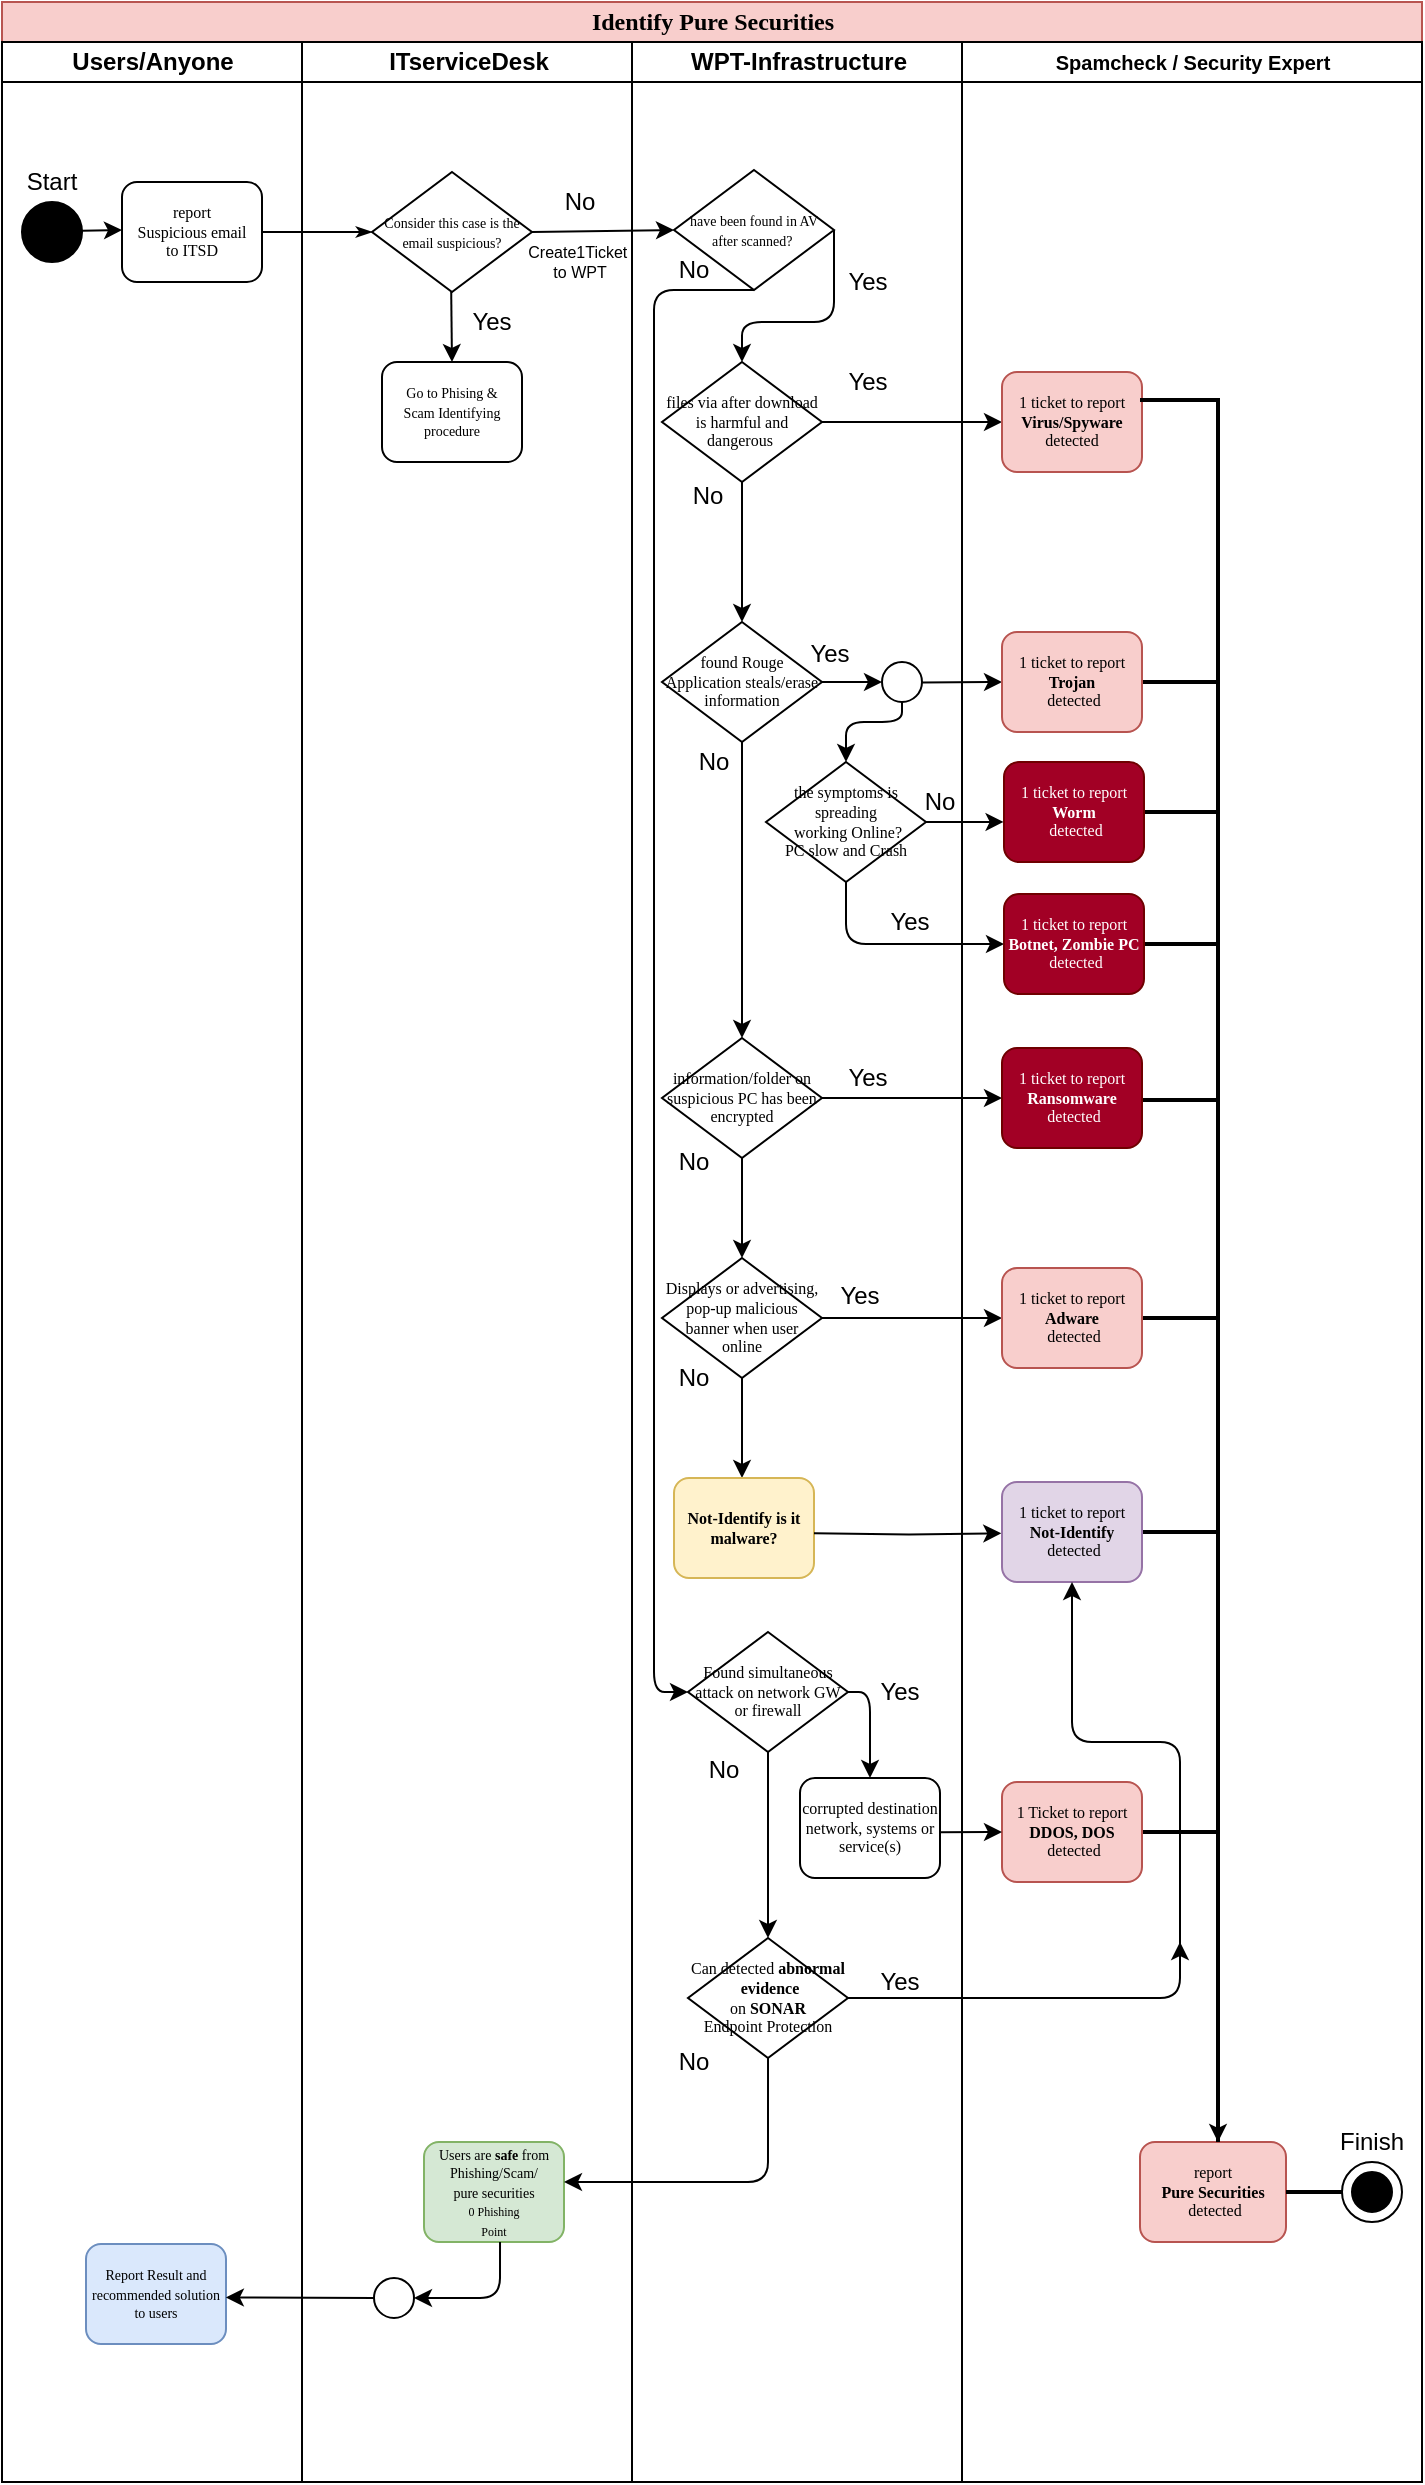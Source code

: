 <mxfile version="14.4.8" type="github">
  <diagram name="Page-1" id="74e2e168-ea6b-b213-b513-2b3c1d86103e">
    <mxGraphModel dx="663" dy="357" grid="1" gridSize="10" guides="1" tooltips="1" connect="1" arrows="1" fold="1" page="1" pageScale="1" pageWidth="1100" pageHeight="850" background="#ffffff" math="0" shadow="0">
      <root>
        <mxCell id="0" />
        <mxCell id="1" parent="0" />
        <mxCell id="77e6c97f196da883-1" value="&lt;font style=&quot;font-size: 12px&quot;&gt;Identify Pure Securities&lt;/font&gt;" style="swimlane;html=1;childLayout=stackLayout;startSize=20;rounded=0;shadow=0;labelBackgroundColor=none;strokeWidth=1;fontFamily=Verdana;fontSize=8;align=center;fillColor=#f8cecc;strokeColor=#b85450;" parent="1" vertex="1">
          <mxGeometry x="199" y="50" width="710" height="1240" as="geometry" />
        </mxCell>
        <mxCell id="77e6c97f196da883-26" style="edgeStyle=orthogonalEdgeStyle;rounded=1;html=1;labelBackgroundColor=none;startArrow=none;startFill=0;startSize=5;endArrow=classicThin;endFill=1;endSize=5;jettySize=auto;orthogonalLoop=1;strokeWidth=1;fontFamily=Verdana;fontSize=8;entryX=0;entryY=0.5;entryDx=0;entryDy=0;" parent="77e6c97f196da883-1" source="77e6c97f196da883-8" target="W1kp0_0xsvQy_MMGJbwP-48" edge="1">
          <mxGeometry relative="1" as="geometry">
            <mxPoint x="190" y="115.083" as="targetPoint" />
          </mxGeometry>
        </mxCell>
        <mxCell id="77e6c97f196da883-2" value="Users/Anyone" style="swimlane;html=1;startSize=20;" parent="77e6c97f196da883-1" vertex="1">
          <mxGeometry y="20" width="150" height="1220" as="geometry">
            <mxRectangle y="20" width="30" height="1040" as="alternateBounds" />
          </mxGeometry>
        </mxCell>
        <mxCell id="77e6c97f196da883-8" value="report&lt;br&gt;Suspicious email&lt;br&gt;to ITSD" style="rounded=1;whiteSpace=wrap;html=1;shadow=0;labelBackgroundColor=none;strokeWidth=1;fontFamily=Verdana;fontSize=8;align=center;" parent="77e6c97f196da883-2" vertex="1">
          <mxGeometry x="60" y="70" width="70" height="50" as="geometry" />
        </mxCell>
        <mxCell id="MuDciHC5nGFlPHXUYhwh-1" value="" style="ellipse;whiteSpace=wrap;html=1;aspect=fixed;fillColor=#000000;" parent="77e6c97f196da883-2" vertex="1">
          <mxGeometry x="10" y="80" width="30" height="30" as="geometry" />
        </mxCell>
        <mxCell id="MuDciHC5nGFlPHXUYhwh-2" value="" style="endArrow=classic;html=1;" parent="77e6c97f196da883-2" edge="1">
          <mxGeometry width="50" height="50" relative="1" as="geometry">
            <mxPoint x="40" y="94.41" as="sourcePoint" />
            <mxPoint x="60" y="94" as="targetPoint" />
          </mxGeometry>
        </mxCell>
        <mxCell id="MuDciHC5nGFlPHXUYhwh-3" value="Start" style="text;html=1;strokeColor=none;fillColor=none;align=center;verticalAlign=middle;whiteSpace=wrap;rounded=0;" parent="77e6c97f196da883-2" vertex="1">
          <mxGeometry x="5" y="60" width="40" height="20" as="geometry" />
        </mxCell>
        <mxCell id="W1kp0_0xsvQy_MMGJbwP-178" value="&lt;span style=&quot;font-size: 7px&quot;&gt;Report Result and recommended solution to users&lt;/span&gt;" style="rounded=1;whiteSpace=wrap;html=1;shadow=0;labelBackgroundColor=none;strokeWidth=1;fontFamily=Verdana;fontSize=8;align=center;fillColor=#dae8fc;strokeColor=#6c8ebf;" parent="77e6c97f196da883-2" vertex="1">
          <mxGeometry x="42" y="1101" width="70" height="50" as="geometry" />
        </mxCell>
        <mxCell id="77e6c97f196da883-3" value="ITserviceDesk" style="swimlane;html=1;startSize=20;" parent="77e6c97f196da883-1" vertex="1">
          <mxGeometry x="150" y="20" width="165" height="1220" as="geometry">
            <mxRectangle x="150" y="20" width="150" height="1040" as="alternateBounds" />
          </mxGeometry>
        </mxCell>
        <mxCell id="W1kp0_0xsvQy_MMGJbwP-20" value="&lt;span style=&quot;font-size: 7px&quot;&gt;Users are&lt;b&gt; safe &lt;/b&gt;from Phishing/Scam/&lt;br&gt;pure securities&lt;br&gt;&lt;/span&gt;&lt;font style=&quot;font-size: 6px&quot;&gt;0 Phishing&lt;br&gt;Point&lt;/font&gt;&lt;span style=&quot;font-size: 7px&quot;&gt;&lt;br&gt;&lt;/span&gt;" style="rounded=1;whiteSpace=wrap;html=1;shadow=0;labelBackgroundColor=none;strokeWidth=1;fontFamily=Verdana;fontSize=8;align=center;fillColor=#d5e8d4;strokeColor=#82b366;" parent="77e6c97f196da883-3" vertex="1">
          <mxGeometry x="61" y="1050" width="70" height="50" as="geometry" />
        </mxCell>
        <mxCell id="W1kp0_0xsvQy_MMGJbwP-48" value="&lt;span style=&quot;font-size: 7px&quot;&gt;Consider this case is the email suspicious?&lt;/span&gt;" style="rhombus;whiteSpace=wrap;html=1;rounded=0;shadow=0;labelBackgroundColor=none;strokeWidth=1;fontFamily=Verdana;fontSize=8;align=center;" parent="77e6c97f196da883-3" vertex="1">
          <mxGeometry x="35" y="65" width="80" height="60" as="geometry" />
        </mxCell>
        <mxCell id="W1kp0_0xsvQy_MMGJbwP-51" value="" style="endArrow=classic;html=1;" parent="77e6c97f196da883-3" edge="1">
          <mxGeometry width="50" height="50" relative="1" as="geometry">
            <mxPoint x="74.6" y="125" as="sourcePoint" />
            <mxPoint x="75" y="160" as="targetPoint" />
          </mxGeometry>
        </mxCell>
        <mxCell id="W1kp0_0xsvQy_MMGJbwP-52" value="Yes" style="text;html=1;strokeColor=none;fillColor=none;align=center;verticalAlign=middle;whiteSpace=wrap;rounded=0;" parent="77e6c97f196da883-3" vertex="1">
          <mxGeometry x="75" y="130" width="40" height="20" as="geometry" />
        </mxCell>
        <mxCell id="W1kp0_0xsvQy_MMGJbwP-53" value="No" style="text;html=1;strokeColor=none;fillColor=none;align=center;verticalAlign=middle;whiteSpace=wrap;rounded=0;" parent="77e6c97f196da883-3" vertex="1">
          <mxGeometry x="119" y="70" width="40" height="20" as="geometry" />
        </mxCell>
        <mxCell id="W1kp0_0xsvQy_MMGJbwP-171" value="" style="ellipse;whiteSpace=wrap;html=1;aspect=fixed;fillColor=#FFFFFF;" parent="77e6c97f196da883-3" vertex="1">
          <mxGeometry x="36" y="1118" width="20" height="20" as="geometry" />
        </mxCell>
        <mxCell id="W1kp0_0xsvQy_MMGJbwP-177" value="" style="edgeStyle=segmentEdgeStyle;endArrow=classic;html=1;exitX=0.543;exitY=1;exitDx=0;exitDy=0;exitPerimeter=0;entryX=1;entryY=0.5;entryDx=0;entryDy=0;" parent="77e6c97f196da883-3" source="W1kp0_0xsvQy_MMGJbwP-20" target="W1kp0_0xsvQy_MMGJbwP-171" edge="1">
          <mxGeometry width="50" height="50" relative="1" as="geometry">
            <mxPoint x="49" y="1150" as="sourcePoint" />
            <mxPoint x="19" y="1170" as="targetPoint" />
            <Array as="points">
              <mxPoint x="99" y="1128" />
            </Array>
          </mxGeometry>
        </mxCell>
        <mxCell id="pDlfEpLdtbgoOQwJVBER-2" value="&lt;span style=&quot;font-size: 7px&quot;&gt;Go to Phising &amp;amp; Scam&amp;nbsp;Identifying procedure&lt;/span&gt;" style="rounded=1;whiteSpace=wrap;html=1;shadow=0;labelBackgroundColor=none;strokeWidth=1;fontFamily=Verdana;fontSize=8;align=center;" parent="77e6c97f196da883-3" vertex="1">
          <mxGeometry x="40" y="160" width="70" height="50" as="geometry" />
        </mxCell>
        <mxCell id="BW9fTA-vXWZZmkKJVWEW-2" value="Create1Ticket&amp;nbsp;&lt;br style=&quot;font-size: 8px;&quot;&gt;to WPT" style="text;html=1;strokeColor=none;fillColor=none;align=center;verticalAlign=middle;whiteSpace=wrap;rounded=0;fontSize=8;" parent="77e6c97f196da883-3" vertex="1">
          <mxGeometry x="119" y="100" width="40" height="20" as="geometry" />
        </mxCell>
        <mxCell id="W1kp0_0xsvQy_MMGJbwP-57" value="" style="endArrow=classic;html=1;exitX=1;exitY=0.5;exitDx=0;exitDy=0;entryX=0;entryY=0.5;entryDx=0;entryDy=0;" parent="77e6c97f196da883-1" source="W1kp0_0xsvQy_MMGJbwP-48" target="W1kp0_0xsvQy_MMGJbwP-58" edge="1">
          <mxGeometry width="50" height="50" relative="1" as="geometry">
            <mxPoint x="251" y="150" as="sourcePoint" />
            <mxPoint x="321" y="114" as="targetPoint" />
          </mxGeometry>
        </mxCell>
        <mxCell id="W1kp0_0xsvQy_MMGJbwP-92" value="" style="edgeStyle=orthogonalEdgeStyle;rounded=0;orthogonalLoop=1;jettySize=auto;html=1;entryX=0;entryY=0.5;entryDx=0;entryDy=0;" parent="77e6c97f196da883-1" source="W1kp0_0xsvQy_MMGJbwP-89" target="W1kp0_0xsvQy_MMGJbwP-117" edge="1">
          <mxGeometry relative="1" as="geometry">
            <mxPoint x="481" y="658" as="targetPoint" />
          </mxGeometry>
        </mxCell>
        <mxCell id="IIC65LZzhOmQtka3oOP7-2" value="WPT-Infrastructure" style="swimlane;html=1;startSize=20;" parent="77e6c97f196da883-1" vertex="1">
          <mxGeometry x="315" y="20" width="165" height="1220" as="geometry">
            <mxRectangle x="300" y="20" width="150" height="1040" as="alternateBounds" />
          </mxGeometry>
        </mxCell>
        <mxCell id="W1kp0_0xsvQy_MMGJbwP-58" value="&lt;span style=&quot;font-size: 7px&quot;&gt;have been found in AV after scanned?&amp;nbsp;&lt;/span&gt;" style="rhombus;whiteSpace=wrap;html=1;rounded=0;shadow=0;labelBackgroundColor=none;strokeWidth=1;fontFamily=Verdana;fontSize=8;align=center;" parent="IIC65LZzhOmQtka3oOP7-2" vertex="1">
          <mxGeometry x="21" y="64" width="80" height="60" as="geometry" />
        </mxCell>
        <mxCell id="W1kp0_0xsvQy_MMGJbwP-60" value="Yes" style="text;html=1;strokeColor=none;fillColor=none;align=center;verticalAlign=middle;whiteSpace=wrap;rounded=0;" parent="IIC65LZzhOmQtka3oOP7-2" vertex="1">
          <mxGeometry x="98" y="110" width="40" height="20" as="geometry" />
        </mxCell>
        <mxCell id="W1kp0_0xsvQy_MMGJbwP-61" value="files via after download is harmful and dangerous&amp;nbsp;" style="rhombus;whiteSpace=wrap;html=1;rounded=0;shadow=0;labelBackgroundColor=none;strokeWidth=1;fontFamily=Verdana;fontSize=8;align=center;" parent="IIC65LZzhOmQtka3oOP7-2" vertex="1">
          <mxGeometry x="15" y="160" width="80" height="60" as="geometry" />
        </mxCell>
        <mxCell id="W1kp0_0xsvQy_MMGJbwP-73" value="found Rouge Application steals/erase information" style="rhombus;whiteSpace=wrap;html=1;rounded=0;shadow=0;labelBackgroundColor=none;strokeWidth=1;fontFamily=Verdana;fontSize=8;align=center;" parent="IIC65LZzhOmQtka3oOP7-2" vertex="1">
          <mxGeometry x="15" y="290" width="80" height="60" as="geometry" />
        </mxCell>
        <mxCell id="W1kp0_0xsvQy_MMGJbwP-74" value="" style="edgeStyle=orthogonalEdgeStyle;rounded=0;orthogonalLoop=1;jettySize=auto;html=1;" parent="IIC65LZzhOmQtka3oOP7-2" source="W1kp0_0xsvQy_MMGJbwP-61" target="W1kp0_0xsvQy_MMGJbwP-73" edge="1">
          <mxGeometry relative="1" as="geometry" />
        </mxCell>
        <mxCell id="W1kp0_0xsvQy_MMGJbwP-79" value="information/folder on suspicious PC has been encrypted" style="rhombus;whiteSpace=wrap;html=1;rounded=0;shadow=0;labelBackgroundColor=none;strokeWidth=1;fontFamily=Verdana;fontSize=8;align=center;" parent="IIC65LZzhOmQtka3oOP7-2" vertex="1">
          <mxGeometry x="15" y="498" width="80" height="60" as="geometry" />
        </mxCell>
        <mxCell id="W1kp0_0xsvQy_MMGJbwP-83" value="Yes" style="text;html=1;strokeColor=none;fillColor=none;align=center;verticalAlign=middle;whiteSpace=wrap;rounded=0;" parent="IIC65LZzhOmQtka3oOP7-2" vertex="1">
          <mxGeometry x="98" y="160" width="40" height="20" as="geometry" />
        </mxCell>
        <mxCell id="W1kp0_0xsvQy_MMGJbwP-84" value="Yes" style="text;html=1;strokeColor=none;fillColor=none;align=center;verticalAlign=middle;whiteSpace=wrap;rounded=0;" parent="IIC65LZzhOmQtka3oOP7-2" vertex="1">
          <mxGeometry x="79" y="296" width="40" height="20" as="geometry" />
        </mxCell>
        <mxCell id="W1kp0_0xsvQy_MMGJbwP-85" value="No" style="text;html=1;strokeColor=none;fillColor=none;align=center;verticalAlign=middle;whiteSpace=wrap;rounded=0;" parent="IIC65LZzhOmQtka3oOP7-2" vertex="1">
          <mxGeometry x="18" y="217" width="40" height="20" as="geometry" />
        </mxCell>
        <mxCell id="W1kp0_0xsvQy_MMGJbwP-87" value="No" style="text;html=1;strokeColor=none;fillColor=none;align=center;verticalAlign=middle;whiteSpace=wrap;rounded=0;" parent="IIC65LZzhOmQtka3oOP7-2" vertex="1">
          <mxGeometry x="11" y="550" width="40" height="20" as="geometry" />
        </mxCell>
        <mxCell id="W1kp0_0xsvQy_MMGJbwP-88" value="Yes" style="text;html=1;strokeColor=none;fillColor=none;align=center;verticalAlign=middle;whiteSpace=wrap;rounded=0;" parent="IIC65LZzhOmQtka3oOP7-2" vertex="1">
          <mxGeometry x="98" y="508" width="40" height="20" as="geometry" />
        </mxCell>
        <mxCell id="W1kp0_0xsvQy_MMGJbwP-89" value="Displays or advertising, pop-up malicious banner when user online" style="rhombus;whiteSpace=wrap;html=1;rounded=0;shadow=0;labelBackgroundColor=none;strokeWidth=1;fontFamily=Verdana;fontSize=8;align=center;" parent="IIC65LZzhOmQtka3oOP7-2" vertex="1">
          <mxGeometry x="15" y="608" width="80" height="60" as="geometry" />
        </mxCell>
        <mxCell id="W1kp0_0xsvQy_MMGJbwP-90" value="" style="edgeStyle=orthogonalEdgeStyle;rounded=0;orthogonalLoop=1;jettySize=auto;html=1;" parent="IIC65LZzhOmQtka3oOP7-2" source="W1kp0_0xsvQy_MMGJbwP-79" target="W1kp0_0xsvQy_MMGJbwP-89" edge="1">
          <mxGeometry relative="1" as="geometry" />
        </mxCell>
        <mxCell id="W1kp0_0xsvQy_MMGJbwP-94" value="Yes" style="text;html=1;strokeColor=none;fillColor=none;align=center;verticalAlign=middle;whiteSpace=wrap;rounded=0;" parent="IIC65LZzhOmQtka3oOP7-2" vertex="1">
          <mxGeometry x="94" y="617" width="40" height="20" as="geometry" />
        </mxCell>
        <mxCell id="W1kp0_0xsvQy_MMGJbwP-96" value="" style="edgeStyle=orthogonalEdgeStyle;rounded=0;orthogonalLoop=1;jettySize=auto;html=1;" parent="IIC65LZzhOmQtka3oOP7-2" source="W1kp0_0xsvQy_MMGJbwP-89" edge="1">
          <mxGeometry relative="1" as="geometry">
            <mxPoint x="55.0" y="718" as="targetPoint" />
          </mxGeometry>
        </mxCell>
        <mxCell id="W1kp0_0xsvQy_MMGJbwP-100" value="No" style="text;html=1;strokeColor=none;fillColor=none;align=center;verticalAlign=middle;whiteSpace=wrap;rounded=0;" parent="IIC65LZzhOmQtka3oOP7-2" vertex="1">
          <mxGeometry x="11" y="658" width="40" height="20" as="geometry" />
        </mxCell>
        <mxCell id="W1kp0_0xsvQy_MMGJbwP-105" value="" style="edgeStyle=elbowEdgeStyle;elbow=vertical;endArrow=classic;html=1;exitX=1;exitY=0.5;exitDx=0;exitDy=0;entryX=0.5;entryY=0;entryDx=0;entryDy=0;" parent="IIC65LZzhOmQtka3oOP7-2" source="W1kp0_0xsvQy_MMGJbwP-58" target="W1kp0_0xsvQy_MMGJbwP-61" edge="1">
          <mxGeometry width="50" height="50" relative="1" as="geometry">
            <mxPoint x="98" y="95" as="sourcePoint" />
            <mxPoint x="68" y="145" as="targetPoint" />
            <Array as="points">
              <mxPoint x="81" y="140" />
            </Array>
          </mxGeometry>
        </mxCell>
        <mxCell id="W1kp0_0xsvQy_MMGJbwP-110" value="No" style="text;html=1;strokeColor=none;fillColor=none;align=center;verticalAlign=middle;whiteSpace=wrap;rounded=0;" parent="IIC65LZzhOmQtka3oOP7-2" vertex="1">
          <mxGeometry x="11" y="104" width="40" height="20" as="geometry" />
        </mxCell>
        <mxCell id="W1kp0_0xsvQy_MMGJbwP-108" value="Found simultaneous attack on network GW or firewall" style="rhombus;whiteSpace=wrap;html=1;rounded=0;shadow=0;labelBackgroundColor=none;strokeWidth=1;fontFamily=Verdana;fontSize=8;align=center;" parent="IIC65LZzhOmQtka3oOP7-2" vertex="1">
          <mxGeometry x="28" y="795" width="80" height="60" as="geometry" />
        </mxCell>
        <mxCell id="W1kp0_0xsvQy_MMGJbwP-111" value="" style="edgeStyle=elbowEdgeStyle;elbow=horizontal;endArrow=classic;html=1;entryX=0;entryY=0.5;entryDx=0;entryDy=0;exitX=0.5;exitY=1;exitDx=0;exitDy=0;" parent="IIC65LZzhOmQtka3oOP7-2" source="W1kp0_0xsvQy_MMGJbwP-58" target="W1kp0_0xsvQy_MMGJbwP-108" edge="1">
          <mxGeometry width="50" height="50" relative="1" as="geometry">
            <mxPoint x="50" y="130" as="sourcePoint" />
            <mxPoint x="86" y="80" as="targetPoint" />
            <Array as="points">
              <mxPoint x="11" y="460" />
            </Array>
          </mxGeometry>
        </mxCell>
        <mxCell id="W1kp0_0xsvQy_MMGJbwP-113" value="the symptoms is spreading&lt;br&gt;&amp;nbsp;working Online?&lt;br&gt;PC slow and Crash" style="rhombus;whiteSpace=wrap;html=1;rounded=0;shadow=0;labelBackgroundColor=none;strokeWidth=1;fontFamily=Verdana;fontSize=8;align=center;" parent="IIC65LZzhOmQtka3oOP7-2" vertex="1">
          <mxGeometry x="67" y="360" width="80" height="60" as="geometry" />
        </mxCell>
        <mxCell id="W1kp0_0xsvQy_MMGJbwP-114" value="" style="ellipse;whiteSpace=wrap;html=1;aspect=fixed;fillColor=#FFFFFF;" parent="IIC65LZzhOmQtka3oOP7-2" vertex="1">
          <mxGeometry x="125" y="310" width="20" height="20" as="geometry" />
        </mxCell>
        <mxCell id="W1kp0_0xsvQy_MMGJbwP-115" value="" style="endArrow=classic;html=1;entryX=0;entryY=0.5;entryDx=0;entryDy=0;" parent="IIC65LZzhOmQtka3oOP7-2" target="W1kp0_0xsvQy_MMGJbwP-114" edge="1">
          <mxGeometry width="50" height="50" relative="1" as="geometry">
            <mxPoint x="95" y="320" as="sourcePoint" />
            <mxPoint x="145" y="270" as="targetPoint" />
          </mxGeometry>
        </mxCell>
        <mxCell id="W1kp0_0xsvQy_MMGJbwP-120" value="" style="edgeStyle=elbowEdgeStyle;elbow=vertical;endArrow=classic;html=1;exitX=1;exitY=0.5;exitDx=0;exitDy=0;entryX=0.5;entryY=0;entryDx=0;entryDy=0;" parent="IIC65LZzhOmQtka3oOP7-2" target="W1kp0_0xsvQy_MMGJbwP-113" edge="1">
          <mxGeometry width="50" height="50" relative="1" as="geometry">
            <mxPoint x="135" y="330" as="sourcePoint" />
            <mxPoint x="89" y="396" as="targetPoint" />
            <Array as="points">
              <mxPoint x="121" y="340" />
            </Array>
          </mxGeometry>
        </mxCell>
        <mxCell id="W1kp0_0xsvQy_MMGJbwP-123" value="No" style="text;html=1;strokeColor=none;fillColor=none;align=center;verticalAlign=middle;whiteSpace=wrap;rounded=0;" parent="IIC65LZzhOmQtka3oOP7-2" vertex="1">
          <mxGeometry x="134" y="370" width="40" height="20" as="geometry" />
        </mxCell>
        <mxCell id="W1kp0_0xsvQy_MMGJbwP-126" value="Yes" style="text;html=1;strokeColor=none;fillColor=none;align=center;verticalAlign=middle;whiteSpace=wrap;rounded=0;" parent="IIC65LZzhOmQtka3oOP7-2" vertex="1">
          <mxGeometry x="119" y="430" width="40" height="20" as="geometry" />
        </mxCell>
        <mxCell id="W1kp0_0xsvQy_MMGJbwP-129" value="" style="endArrow=classic;html=1;exitX=0.5;exitY=1;exitDx=0;exitDy=0;entryX=0.5;entryY=0;entryDx=0;entryDy=0;" parent="IIC65LZzhOmQtka3oOP7-2" source="W1kp0_0xsvQy_MMGJbwP-73" target="W1kp0_0xsvQy_MMGJbwP-79" edge="1">
          <mxGeometry width="50" height="50" relative="1" as="geometry">
            <mxPoint x="56" y="360" as="sourcePoint" />
            <mxPoint x="86" y="400" as="targetPoint" />
          </mxGeometry>
        </mxCell>
        <mxCell id="W1kp0_0xsvQy_MMGJbwP-130" value="No" style="text;html=1;strokeColor=none;fillColor=none;align=center;verticalAlign=middle;whiteSpace=wrap;rounded=0;" parent="IIC65LZzhOmQtka3oOP7-2" vertex="1">
          <mxGeometry x="21" y="350" width="40" height="20" as="geometry" />
        </mxCell>
        <mxCell id="W1kp0_0xsvQy_MMGJbwP-132" value="&lt;b&gt;Not-Identify is it malware?&lt;/b&gt;" style="rounded=1;whiteSpace=wrap;html=1;shadow=0;labelBackgroundColor=none;strokeWidth=1;fontFamily=Verdana;fontSize=8;align=center;fillColor=#fff2cc;strokeColor=#d6b656;" parent="IIC65LZzhOmQtka3oOP7-2" vertex="1">
          <mxGeometry x="21" y="718" width="70" height="50" as="geometry" />
        </mxCell>
        <mxCell id="W1kp0_0xsvQy_MMGJbwP-134" value="" style="edgeStyle=orthogonalEdgeStyle;rounded=0;orthogonalLoop=1;jettySize=auto;html=1;entryX=-0.005;entryY=0.513;entryDx=0;entryDy=0;entryPerimeter=0;" parent="IIC65LZzhOmQtka3oOP7-2" target="W1kp0_0xsvQy_MMGJbwP-133" edge="1">
          <mxGeometry relative="1" as="geometry">
            <mxPoint x="91" y="745.66" as="sourcePoint" />
            <mxPoint x="192" y="745.66" as="targetPoint" />
          </mxGeometry>
        </mxCell>
        <mxCell id="W1kp0_0xsvQy_MMGJbwP-140" value="corrupted destination network, systems or service(s)" style="rounded=1;whiteSpace=wrap;html=1;shadow=0;labelBackgroundColor=none;strokeWidth=1;fontFamily=Verdana;fontSize=8;align=center;" parent="IIC65LZzhOmQtka3oOP7-2" vertex="1">
          <mxGeometry x="84" y="868" width="70" height="50" as="geometry" />
        </mxCell>
        <mxCell id="W1kp0_0xsvQy_MMGJbwP-142" value="" style="edgeStyle=segmentEdgeStyle;endArrow=classic;html=1;exitX=0.995;exitY=0.5;exitDx=0;exitDy=0;exitPerimeter=0;entryX=0.5;entryY=0;entryDx=0;entryDy=0;" parent="IIC65LZzhOmQtka3oOP7-2" source="W1kp0_0xsvQy_MMGJbwP-108" target="W1kp0_0xsvQy_MMGJbwP-140" edge="1">
          <mxGeometry width="50" height="50" relative="1" as="geometry">
            <mxPoint x="108" y="820" as="sourcePoint" />
            <mxPoint x="158" y="770" as="targetPoint" />
          </mxGeometry>
        </mxCell>
        <mxCell id="W1kp0_0xsvQy_MMGJbwP-147" value="Yes" style="text;html=1;strokeColor=none;fillColor=none;align=center;verticalAlign=middle;whiteSpace=wrap;rounded=0;" parent="IIC65LZzhOmQtka3oOP7-2" vertex="1">
          <mxGeometry x="114" y="815" width="40" height="20" as="geometry" />
        </mxCell>
        <mxCell id="W1kp0_0xsvQy_MMGJbwP-148" value="No" style="text;html=1;strokeColor=none;fillColor=none;align=center;verticalAlign=middle;whiteSpace=wrap;rounded=0;" parent="IIC65LZzhOmQtka3oOP7-2" vertex="1">
          <mxGeometry x="26" y="854" width="40" height="20" as="geometry" />
        </mxCell>
        <mxCell id="W1kp0_0xsvQy_MMGJbwP-169" value="" style="edgeStyle=segmentEdgeStyle;endArrow=classic;html=1;exitX=1;exitY=0.5;exitDx=0;exitDy=0;" parent="IIC65LZzhOmQtka3oOP7-2" source="W1kp0_0xsvQy_MMGJbwP-145" edge="1">
          <mxGeometry width="50" height="50" relative="1" as="geometry">
            <mxPoint x="108" y="980" as="sourcePoint" />
            <mxPoint x="274" y="950" as="targetPoint" />
            <Array as="points">
              <mxPoint x="274" y="978" />
              <mxPoint x="274" y="950" />
            </Array>
          </mxGeometry>
        </mxCell>
        <mxCell id="W1kp0_0xsvQy_MMGJbwP-170" value="Yes" style="text;html=1;strokeColor=none;fillColor=none;align=center;verticalAlign=middle;whiteSpace=wrap;rounded=0;" parent="IIC65LZzhOmQtka3oOP7-2" vertex="1">
          <mxGeometry x="114" y="960" width="40" height="20" as="geometry" />
        </mxCell>
        <mxCell id="W1kp0_0xsvQy_MMGJbwP-150" value="No" style="text;html=1;strokeColor=none;fillColor=none;align=center;verticalAlign=middle;whiteSpace=wrap;rounded=0;" parent="IIC65LZzhOmQtka3oOP7-2" vertex="1">
          <mxGeometry x="11" y="1000" width="40" height="20" as="geometry" />
        </mxCell>
        <mxCell id="W1kp0_0xsvQy_MMGJbwP-181" value="" style="edgeStyle=segmentEdgeStyle;endArrow=classic;html=1;exitX=0.543;exitY=1;exitDx=0;exitDy=0;exitPerimeter=0;" parent="IIC65LZzhOmQtka3oOP7-2" edge="1">
          <mxGeometry width="50" height="50" relative="1" as="geometry">
            <mxPoint x="68.01" y="1008" as="sourcePoint" />
            <mxPoint x="-34" y="1070" as="targetPoint" />
            <Array as="points">
              <mxPoint x="68" y="1070" />
              <mxPoint x="-34" y="1070" />
            </Array>
          </mxGeometry>
        </mxCell>
        <mxCell id="W1kp0_0xsvQy_MMGJbwP-116" value="" style="endArrow=classic;html=1;entryX=0;entryY=0.5;entryDx=0;entryDy=0;exitX=1.003;exitY=0.511;exitDx=0;exitDy=0;exitPerimeter=0;" parent="77e6c97f196da883-1" source="W1kp0_0xsvQy_MMGJbwP-114" target="W1kp0_0xsvQy_MMGJbwP-75" edge="1">
          <mxGeometry width="50" height="50" relative="1" as="geometry">
            <mxPoint x="451" y="340" as="sourcePoint" />
            <mxPoint x="455.0" y="339.88" as="targetPoint" />
          </mxGeometry>
        </mxCell>
        <mxCell id="W1kp0_0xsvQy_MMGJbwP-64" value="" style="edgeStyle=orthogonalEdgeStyle;rounded=0;orthogonalLoop=1;jettySize=auto;html=1;entryX=0;entryY=0.5;entryDx=0;entryDy=0;" parent="77e6c97f196da883-1" source="W1kp0_0xsvQy_MMGJbwP-61" target="W1kp0_0xsvQy_MMGJbwP-71" edge="1">
          <mxGeometry relative="1" as="geometry">
            <mxPoint x="481" y="210" as="targetPoint" />
          </mxGeometry>
        </mxCell>
        <mxCell id="W1kp0_0xsvQy_MMGJbwP-128" value="" style="edgeStyle=segmentEdgeStyle;endArrow=classic;html=1;entryX=0;entryY=0.5;entryDx=0;entryDy=0;exitX=0.5;exitY=1;exitDx=0;exitDy=0;" parent="77e6c97f196da883-1" source="W1kp0_0xsvQy_MMGJbwP-113" edge="1">
          <mxGeometry width="50" height="50" relative="1" as="geometry">
            <mxPoint x="412" y="440" as="sourcePoint" />
            <mxPoint x="501" y="471" as="targetPoint" />
            <Array as="points">
              <mxPoint x="422" y="471" />
            </Array>
          </mxGeometry>
        </mxCell>
        <mxCell id="W1kp0_0xsvQy_MMGJbwP-81" value="" style="edgeStyle=orthogonalEdgeStyle;rounded=0;orthogonalLoop=1;jettySize=auto;html=1;entryX=0;entryY=0.5;entryDx=0;entryDy=0;exitX=1;exitY=0.5;exitDx=0;exitDy=0;" parent="77e6c97f196da883-1" source="W1kp0_0xsvQy_MMGJbwP-79" target="W1kp0_0xsvQy_MMGJbwP-82" edge="1">
          <mxGeometry relative="1" as="geometry">
            <mxPoint x="406" y="547.66" as="sourcePoint" />
            <mxPoint x="486" y="547.66" as="targetPoint" />
          </mxGeometry>
        </mxCell>
        <mxCell id="W1kp0_0xsvQy_MMGJbwP-119" value="" style="endArrow=classic;html=1;exitX=1;exitY=0.5;exitDx=0;exitDy=0;entryX=-0.003;entryY=0.599;entryDx=0;entryDy=0;entryPerimeter=0;" parent="77e6c97f196da883-1" source="W1kp0_0xsvQy_MMGJbwP-113" target="W1kp0_0xsvQy_MMGJbwP-118" edge="1">
          <mxGeometry width="50" height="50" relative="1" as="geometry">
            <mxPoint x="481" y="410" as="sourcePoint" />
            <mxPoint x="500" y="410" as="targetPoint" />
          </mxGeometry>
        </mxCell>
        <mxCell id="W1kp0_0xsvQy_MMGJbwP-179" value="" style="endArrow=classic;html=1;entryX=0.999;entryY=0.534;entryDx=0;entryDy=0;exitX=0;exitY=0.5;exitDx=0;exitDy=0;entryPerimeter=0;" parent="77e6c97f196da883-1" source="W1kp0_0xsvQy_MMGJbwP-171" target="W1kp0_0xsvQy_MMGJbwP-178" edge="1">
          <mxGeometry width="50" height="50" relative="1" as="geometry">
            <mxPoint x="139" y="1090" as="sourcePoint" />
            <mxPoint x="189" y="1040" as="targetPoint" />
          </mxGeometry>
        </mxCell>
        <mxCell id="W1kp0_0xsvQy_MMGJbwP-66" value="&lt;font style=&quot;font-size: 10px&quot;&gt;Spamcheck / Security Expert&lt;/font&gt;" style="swimlane;html=1;startSize=20;" parent="77e6c97f196da883-1" vertex="1">
          <mxGeometry x="480" y="20" width="230" height="1220" as="geometry">
            <mxRectangle x="300" y="20" width="150" height="800" as="alternateBounds" />
          </mxGeometry>
        </mxCell>
        <mxCell id="W1kp0_0xsvQy_MMGJbwP-196" value="" style="line;strokeWidth=2;html=1;fillColor=#000000;" parent="W1kp0_0xsvQy_MMGJbwP-66" vertex="1">
          <mxGeometry x="89" y="890" width="40" height="10" as="geometry" />
        </mxCell>
        <mxCell id="W1kp0_0xsvQy_MMGJbwP-195" value="" style="line;strokeWidth=2;html=1;fillColor=#000000;" parent="W1kp0_0xsvQy_MMGJbwP-66" vertex="1">
          <mxGeometry x="89" y="740" width="40" height="10" as="geometry" />
        </mxCell>
        <mxCell id="W1kp0_0xsvQy_MMGJbwP-194" value="" style="line;strokeWidth=2;html=1;fillColor=#000000;" parent="W1kp0_0xsvQy_MMGJbwP-66" vertex="1">
          <mxGeometry x="89" y="633" width="40" height="10" as="geometry" />
        </mxCell>
        <mxCell id="W1kp0_0xsvQy_MMGJbwP-193" value="" style="line;strokeWidth=2;html=1;fillColor=#000000;" parent="W1kp0_0xsvQy_MMGJbwP-66" vertex="1">
          <mxGeometry x="88" y="524" width="40" height="10" as="geometry" />
        </mxCell>
        <mxCell id="W1kp0_0xsvQy_MMGJbwP-192" value="" style="line;strokeWidth=2;html=1;fillColor=#000000;" parent="W1kp0_0xsvQy_MMGJbwP-66" vertex="1">
          <mxGeometry x="88" y="446" width="40" height="10" as="geometry" />
        </mxCell>
        <mxCell id="W1kp0_0xsvQy_MMGJbwP-191" value="" style="line;strokeWidth=2;html=1;fillColor=#000000;" parent="W1kp0_0xsvQy_MMGJbwP-66" vertex="1">
          <mxGeometry x="89" y="380" width="40" height="10" as="geometry" />
        </mxCell>
        <mxCell id="W1kp0_0xsvQy_MMGJbwP-190" value="" style="line;strokeWidth=2;html=1;fillColor=#000000;" parent="W1kp0_0xsvQy_MMGJbwP-66" vertex="1">
          <mxGeometry x="89" y="315" width="40" height="10" as="geometry" />
        </mxCell>
        <mxCell id="W1kp0_0xsvQy_MMGJbwP-75" value="1 ticket to report &lt;br&gt;&lt;b&gt;Trojan&lt;br&gt;&lt;/b&gt;&amp;nbsp;detected" style="rounded=1;whiteSpace=wrap;html=1;shadow=0;labelBackgroundColor=none;strokeWidth=1;fontFamily=Verdana;fontSize=8;align=center;fillColor=#f8cecc;strokeColor=#b85450;" parent="W1kp0_0xsvQy_MMGJbwP-66" vertex="1">
          <mxGeometry x="20" y="295" width="70" height="50" as="geometry" />
        </mxCell>
        <mxCell id="W1kp0_0xsvQy_MMGJbwP-82" value="1 ticket to report &lt;br&gt;&lt;b&gt;Ransomware&lt;br&gt;&lt;/b&gt;&amp;nbsp;detected" style="rounded=1;whiteSpace=wrap;html=1;shadow=0;labelBackgroundColor=none;strokeWidth=1;fontFamily=Verdana;fontSize=8;align=center;fillColor=#a20025;strokeColor=#6F0000;fontColor=#ffffff;" parent="W1kp0_0xsvQy_MMGJbwP-66" vertex="1">
          <mxGeometry x="20" y="503" width="70" height="50" as="geometry" />
        </mxCell>
        <mxCell id="W1kp0_0xsvQy_MMGJbwP-118" value="1 ticket to report &lt;br&gt;&lt;b&gt;Worm&lt;br&gt;&lt;/b&gt;&amp;nbsp;detected" style="rounded=1;whiteSpace=wrap;html=1;shadow=0;labelBackgroundColor=none;strokeWidth=1;fontFamily=Verdana;fontSize=8;align=center;fillColor=#a20025;strokeColor=#6F0000;fontColor=#ffffff;" parent="W1kp0_0xsvQy_MMGJbwP-66" vertex="1">
          <mxGeometry x="21" y="360" width="70" height="50" as="geometry" />
        </mxCell>
        <mxCell id="W1kp0_0xsvQy_MMGJbwP-127" value="1 ticket to report &lt;br&gt;&lt;b&gt;Botnet, Zombie PC&lt;br&gt;&lt;/b&gt;&amp;nbsp;detected" style="rounded=1;whiteSpace=wrap;html=1;shadow=0;labelBackgroundColor=none;strokeWidth=1;fontFamily=Verdana;fontSize=8;align=center;fillColor=#a20025;strokeColor=#6F0000;fontColor=#ffffff;" parent="W1kp0_0xsvQy_MMGJbwP-66" vertex="1">
          <mxGeometry x="21" y="426" width="70" height="50" as="geometry" />
        </mxCell>
        <mxCell id="W1kp0_0xsvQy_MMGJbwP-117" value="1 ticket to report&lt;br&gt;&lt;b&gt;Adware&lt;br&gt;&lt;/b&gt;&amp;nbsp;detected" style="rounded=1;whiteSpace=wrap;html=1;shadow=0;labelBackgroundColor=none;strokeWidth=1;fontFamily=Verdana;fontSize=8;align=center;fillColor=#f8cecc;strokeColor=#b85450;" parent="W1kp0_0xsvQy_MMGJbwP-66" vertex="1">
          <mxGeometry x="20" y="613" width="70" height="50" as="geometry" />
        </mxCell>
        <mxCell id="W1kp0_0xsvQy_MMGJbwP-133" value="1 ticket to report&lt;br&gt;&lt;b&gt;Not-Identify&lt;br&gt;&lt;/b&gt;&amp;nbsp;detected" style="rounded=1;whiteSpace=wrap;html=1;shadow=0;labelBackgroundColor=none;strokeWidth=1;fontFamily=Verdana;fontSize=8;align=center;fillColor=#e1d5e7;strokeColor=#9673a6;" parent="W1kp0_0xsvQy_MMGJbwP-66" vertex="1">
          <mxGeometry x="20" y="720" width="70" height="50" as="geometry" />
        </mxCell>
        <mxCell id="W1kp0_0xsvQy_MMGJbwP-141" value="1 Ticket to report&lt;br&gt;&lt;b&gt;DDOS, DOS&lt;br&gt;&lt;/b&gt;&amp;nbsp;detected" style="rounded=1;whiteSpace=wrap;html=1;shadow=0;labelBackgroundColor=none;strokeWidth=1;fontFamily=Verdana;fontSize=8;align=center;fillColor=#f8cecc;strokeColor=#b85450;" parent="W1kp0_0xsvQy_MMGJbwP-66" vertex="1">
          <mxGeometry x="20" y="870" width="70" height="50" as="geometry" />
        </mxCell>
        <mxCell id="W1kp0_0xsvQy_MMGJbwP-144" value="" style="endArrow=classic;html=1;exitX=0.996;exitY=0.542;exitDx=0;exitDy=0;exitPerimeter=0;" parent="W1kp0_0xsvQy_MMGJbwP-66" source="W1kp0_0xsvQy_MMGJbwP-140" edge="1">
          <mxGeometry width="50" height="50" relative="1" as="geometry">
            <mxPoint y="895" as="sourcePoint" />
            <mxPoint x="20" y="895" as="targetPoint" />
          </mxGeometry>
        </mxCell>
        <mxCell id="W1kp0_0xsvQy_MMGJbwP-168" value="Finish" style="text;html=1;strokeColor=none;fillColor=none;align=center;verticalAlign=middle;whiteSpace=wrap;rounded=0;" parent="W1kp0_0xsvQy_MMGJbwP-66" vertex="1">
          <mxGeometry x="185" y="1040" width="40" height="20" as="geometry" />
        </mxCell>
        <mxCell id="W1kp0_0xsvQy_MMGJbwP-176" value="report&lt;br&gt;&lt;b&gt;Pure Securities&lt;br&gt;&lt;/b&gt;&amp;nbsp;detected" style="rounded=1;whiteSpace=wrap;html=1;shadow=0;labelBackgroundColor=none;strokeWidth=1;fontFamily=Verdana;fontSize=8;align=center;fillColor=#f8cecc;strokeColor=#b85450;" parent="W1kp0_0xsvQy_MMGJbwP-66" vertex="1">
          <mxGeometry x="89" y="1050" width="73" height="50" as="geometry" />
        </mxCell>
        <mxCell id="W1kp0_0xsvQy_MMGJbwP-182" value="" style="line;strokeWidth=2;direction=south;html=1;fillColor=#000000;" parent="W1kp0_0xsvQy_MMGJbwP-66" vertex="1">
          <mxGeometry x="123" y="179" width="10" height="871" as="geometry" />
        </mxCell>
        <mxCell id="W1kp0_0xsvQy_MMGJbwP-188" value="" style="line;strokeWidth=2;html=1;fillColor=#000000;" parent="W1kp0_0xsvQy_MMGJbwP-66" vertex="1">
          <mxGeometry x="162" y="1070" width="38" height="10" as="geometry" />
        </mxCell>
        <mxCell id="W1kp0_0xsvQy_MMGJbwP-183" value="" style="group" parent="W1kp0_0xsvQy_MMGJbwP-66" vertex="1" connectable="0">
          <mxGeometry x="190" y="1060" width="30" height="30" as="geometry" />
        </mxCell>
        <mxCell id="W1kp0_0xsvQy_MMGJbwP-155" value="" style="ellipse;whiteSpace=wrap;html=1;aspect=fixed;fillColor=#FFFFFF;" parent="W1kp0_0xsvQy_MMGJbwP-183" vertex="1">
          <mxGeometry width="30" height="30" as="geometry" />
        </mxCell>
        <mxCell id="W1kp0_0xsvQy_MMGJbwP-167" value="" style="ellipse;whiteSpace=wrap;html=1;aspect=fixed;fillColor=#000000;" parent="W1kp0_0xsvQy_MMGJbwP-183" vertex="1">
          <mxGeometry x="5" y="5" width="20" height="20" as="geometry" />
        </mxCell>
        <mxCell id="W1kp0_0xsvQy_MMGJbwP-71" value="1 ticket to report &lt;b&gt;Virus/Spyware&lt;/b&gt; detected" style="rounded=1;whiteSpace=wrap;html=1;shadow=0;labelBackgroundColor=none;strokeWidth=1;fontFamily=Verdana;fontSize=8;align=center;fillColor=#f8cecc;strokeColor=#b85450;" parent="W1kp0_0xsvQy_MMGJbwP-66" vertex="1">
          <mxGeometry x="20" y="165" width="70" height="50" as="geometry" />
        </mxCell>
        <mxCell id="BW9fTA-vXWZZmkKJVWEW-3" value="" style="endArrow=classic;html=1;fontSize=8;" parent="W1kp0_0xsvQy_MMGJbwP-66" edge="1">
          <mxGeometry width="50" height="50" relative="1" as="geometry">
            <mxPoint x="128" y="1000" as="sourcePoint" />
            <mxPoint x="128" y="1050" as="targetPoint" />
          </mxGeometry>
        </mxCell>
        <mxCell id="W1kp0_0xsvQy_MMGJbwP-189" value="" style="line;strokeWidth=2;html=1;fillColor=#000000;" parent="1" vertex="1">
          <mxGeometry x="768" y="244" width="40" height="10" as="geometry" />
        </mxCell>
        <mxCell id="W1kp0_0xsvQy_MMGJbwP-145" value="Can detected&lt;b&gt;&amp;nbsp;abnormal&lt;br&gt;&amp;nbsp;evidence&lt;/b&gt;&lt;br&gt;on &lt;b&gt;SONAR&lt;/b&gt;&lt;br&gt;Endpoint Protection" style="rhombus;whiteSpace=wrap;html=1;rounded=0;shadow=0;labelBackgroundColor=none;strokeWidth=1;fontFamily=Verdana;fontSize=8;align=center;" parent="1" vertex="1">
          <mxGeometry x="542" y="1018" width="80" height="60" as="geometry" />
        </mxCell>
        <mxCell id="W1kp0_0xsvQy_MMGJbwP-146" value="" style="edgeStyle=orthogonalEdgeStyle;rounded=0;orthogonalLoop=1;jettySize=auto;html=1;" parent="1" source="W1kp0_0xsvQy_MMGJbwP-108" target="W1kp0_0xsvQy_MMGJbwP-145" edge="1">
          <mxGeometry relative="1" as="geometry" />
        </mxCell>
        <mxCell id="W1kp0_0xsvQy_MMGJbwP-152" value="" style="edgeStyle=elbowEdgeStyle;elbow=vertical;endArrow=classic;html=1;entryX=0.5;entryY=1;entryDx=0;entryDy=0;" parent="1" target="W1kp0_0xsvQy_MMGJbwP-133" edge="1">
          <mxGeometry width="50" height="50" relative="1" as="geometry">
            <mxPoint x="788" y="1030.039" as="sourcePoint" />
            <mxPoint x="1108" y="930" as="targetPoint" />
            <Array as="points">
              <mxPoint x="768" y="920" />
              <mxPoint x="778" y="910" />
            </Array>
          </mxGeometry>
        </mxCell>
      </root>
    </mxGraphModel>
  </diagram>
</mxfile>
